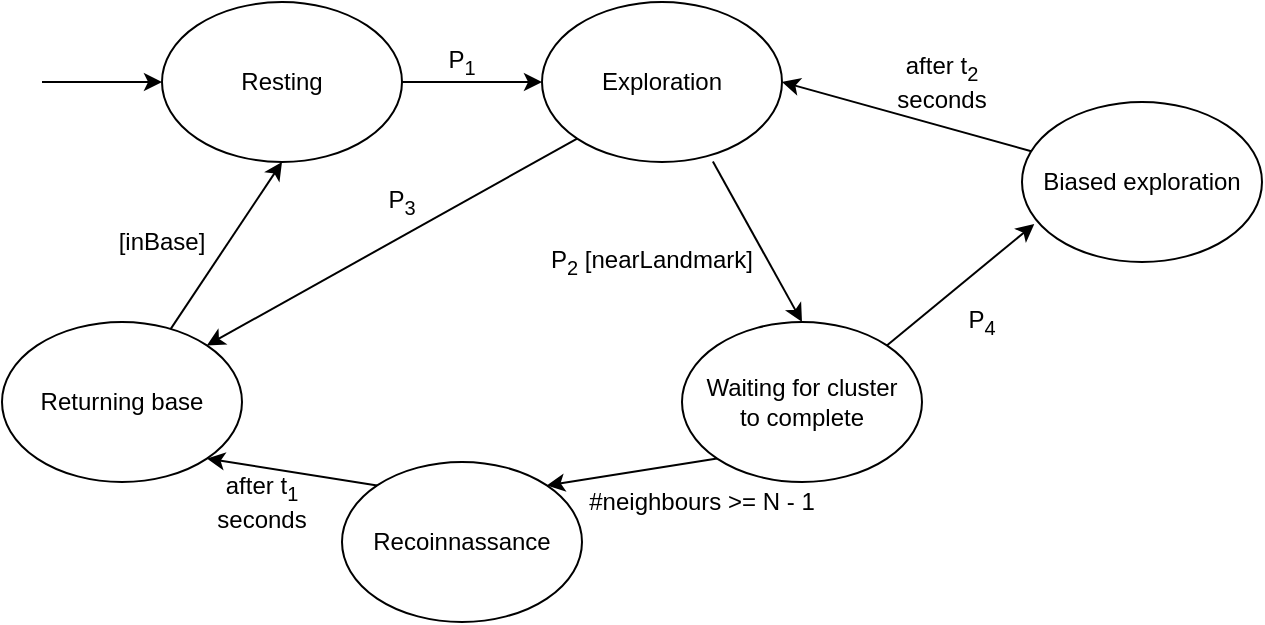 <mxfile version="13.0.1" type="device"><diagram id="foJS4S2CMnnmM9B-7V9t" name="Page-1"><mxGraphModel dx="588" dy="341" grid="1" gridSize="10" guides="1" tooltips="1" connect="1" arrows="1" fold="1" page="1" pageScale="1" pageWidth="827" pageHeight="1169" math="0" shadow="0"><root><mxCell id="0"/><mxCell id="1" parent="0"/><mxCell id="lE5enYioHrKey5s3oq1W-1" value="Resting" style="ellipse;whiteSpace=wrap;html=1;" parent="1" vertex="1"><mxGeometry x="220" y="180" width="120" height="80" as="geometry"/></mxCell><mxCell id="lE5enYioHrKey5s3oq1W-2" value="" style="endArrow=classic;html=1;entryX=0;entryY=0.5;entryDx=0;entryDy=0;" parent="1" target="lE5enYioHrKey5s3oq1W-1" edge="1"><mxGeometry width="50" height="50" relative="1" as="geometry"><mxPoint x="160" y="220" as="sourcePoint"/><mxPoint x="180" y="180" as="targetPoint"/></mxGeometry></mxCell><mxCell id="lE5enYioHrKey5s3oq1W-5" value="Exploration" style="ellipse;whiteSpace=wrap;html=1;" parent="1" vertex="1"><mxGeometry x="410" y="180" width="120" height="80" as="geometry"/></mxCell><mxCell id="lE5enYioHrKey5s3oq1W-6" value="Waiting for cluster&lt;br&gt;to complete" style="ellipse;whiteSpace=wrap;html=1;" parent="1" vertex="1"><mxGeometry x="480" y="340" width="120" height="80" as="geometry"/></mxCell><mxCell id="lE5enYioHrKey5s3oq1W-7" value="Recoinnassance" style="ellipse;whiteSpace=wrap;html=1;" parent="1" vertex="1"><mxGeometry x="310" y="410" width="120" height="80" as="geometry"/></mxCell><mxCell id="lE5enYioHrKey5s3oq1W-8" value="Returning base" style="ellipse;whiteSpace=wrap;html=1;" parent="1" vertex="1"><mxGeometry x="140" y="340" width="120" height="80" as="geometry"/></mxCell><mxCell id="lE5enYioHrKey5s3oq1W-9" value="" style="endArrow=classic;html=1;entryX=0;entryY=0.5;entryDx=0;entryDy=0;" parent="1" target="lE5enYioHrKey5s3oq1W-5" edge="1"><mxGeometry width="50" height="50" relative="1" as="geometry"><mxPoint x="340" y="220" as="sourcePoint"/><mxPoint x="230" y="230" as="targetPoint"/></mxGeometry></mxCell><mxCell id="lE5enYioHrKey5s3oq1W-10" value="" style="endArrow=classic;html=1;exitX=0.712;exitY=0.997;exitDx=0;exitDy=0;exitPerimeter=0;" parent="1" source="lE5enYioHrKey5s3oq1W-5" edge="1"><mxGeometry width="50" height="50" relative="1" as="geometry"><mxPoint x="180" y="240" as="sourcePoint"/><mxPoint x="540" y="340" as="targetPoint"/></mxGeometry></mxCell><mxCell id="lE5enYioHrKey5s3oq1W-11" value="" style="endArrow=classic;html=1;entryX=1;entryY=0;entryDx=0;entryDy=0;exitX=0;exitY=1;exitDx=0;exitDy=0;" parent="1" source="lE5enYioHrKey5s3oq1W-6" target="lE5enYioHrKey5s3oq1W-7" edge="1"><mxGeometry width="50" height="50" relative="1" as="geometry"><mxPoint x="190" y="250" as="sourcePoint"/><mxPoint x="250" y="250" as="targetPoint"/></mxGeometry></mxCell><mxCell id="lE5enYioHrKey5s3oq1W-12" value="" style="endArrow=classic;html=1;entryX=1;entryY=1;entryDx=0;entryDy=0;exitX=0;exitY=0;exitDx=0;exitDy=0;" parent="1" source="lE5enYioHrKey5s3oq1W-7" target="lE5enYioHrKey5s3oq1W-8" edge="1"><mxGeometry width="50" height="50" relative="1" as="geometry"><mxPoint x="200" y="260" as="sourcePoint"/><mxPoint x="260" y="260" as="targetPoint"/></mxGeometry></mxCell><mxCell id="lE5enYioHrKey5s3oq1W-13" value="" style="endArrow=classic;html=1;entryX=0.5;entryY=1;entryDx=0;entryDy=0;" parent="1" source="lE5enYioHrKey5s3oq1W-8" target="lE5enYioHrKey5s3oq1W-1" edge="1"><mxGeometry width="50" height="50" relative="1" as="geometry"><mxPoint x="210" y="270" as="sourcePoint"/><mxPoint x="270" y="270" as="targetPoint"/></mxGeometry></mxCell><mxCell id="lE5enYioHrKey5s3oq1W-14" value="P&lt;sub&gt;1&lt;/sub&gt;" style="text;html=1;strokeColor=none;fillColor=none;align=center;verticalAlign=middle;whiteSpace=wrap;rounded=0;" parent="1" vertex="1"><mxGeometry x="350" y="200" width="40" height="20" as="geometry"/></mxCell><mxCell id="lE5enYioHrKey5s3oq1W-15" value="P&lt;sub&gt;2&lt;/sub&gt; [nearLandmark]" style="text;html=1;strokeColor=none;fillColor=none;align=center;verticalAlign=middle;whiteSpace=wrap;rounded=0;" parent="1" vertex="1"><mxGeometry x="410" y="300" width="110" height="20" as="geometry"/></mxCell><mxCell id="lE5enYioHrKey5s3oq1W-16" value="#neighbours &amp;gt;= N - 1" style="text;html=1;strokeColor=none;fillColor=none;align=center;verticalAlign=middle;whiteSpace=wrap;rounded=0;" parent="1" vertex="1"><mxGeometry x="430" y="420" width="120" height="20" as="geometry"/></mxCell><mxCell id="lE5enYioHrKey5s3oq1W-17" value="[inBase]" style="text;html=1;strokeColor=none;fillColor=none;align=center;verticalAlign=middle;whiteSpace=wrap;rounded=0;" parent="1" vertex="1"><mxGeometry x="200" y="290" width="40" height="20" as="geometry"/></mxCell><mxCell id="lE5enYioHrKey5s3oq1W-19" value="after t&lt;sub&gt;1&lt;/sub&gt; seconds" style="text;html=1;strokeColor=none;fillColor=none;align=center;verticalAlign=middle;whiteSpace=wrap;rounded=0;" parent="1" vertex="1"><mxGeometry x="250" y="420" width="40" height="20" as="geometry"/></mxCell><mxCell id="lE5enYioHrKey5s3oq1W-26" value="" style="endArrow=classic;html=1;exitX=0;exitY=1;exitDx=0;exitDy=0;entryX=1;entryY=0;entryDx=0;entryDy=0;" parent="1" source="lE5enYioHrKey5s3oq1W-5" target="lE5enYioHrKey5s3oq1W-8" edge="1"><mxGeometry width="50" height="50" relative="1" as="geometry"><mxPoint x="360" y="350" as="sourcePoint"/><mxPoint x="410" y="300" as="targetPoint"/></mxGeometry></mxCell><mxCell id="lE5enYioHrKey5s3oq1W-28" value="P&lt;sub&gt;3&lt;/sub&gt;" style="text;html=1;strokeColor=none;fillColor=none;align=center;verticalAlign=middle;whiteSpace=wrap;rounded=0;" parent="1" vertex="1"><mxGeometry x="320" y="270" width="40" height="20" as="geometry"/></mxCell><mxCell id="wXD4blvc2g1ZOhdyfVwm-1" value="Biased exploration" style="ellipse;whiteSpace=wrap;html=1;" parent="1" vertex="1"><mxGeometry x="650" y="230" width="120" height="80" as="geometry"/></mxCell><mxCell id="wXD4blvc2g1ZOhdyfVwm-2" value="" style="endArrow=classic;html=1;entryX=0.051;entryY=0.763;entryDx=0;entryDy=0;exitX=1;exitY=0;exitDx=0;exitDy=0;entryPerimeter=0;" parent="1" source="lE5enYioHrKey5s3oq1W-6" target="wXD4blvc2g1ZOhdyfVwm-1" edge="1"><mxGeometry width="50" height="50" relative="1" as="geometry"><mxPoint x="507.574" y="418.284" as="sourcePoint"/><mxPoint x="422.426" y="431.716" as="targetPoint"/></mxGeometry></mxCell><mxCell id="wXD4blvc2g1ZOhdyfVwm-3" value="" style="endArrow=classic;html=1;entryX=1;entryY=0.5;entryDx=0;entryDy=0;" parent="1" source="wXD4blvc2g1ZOhdyfVwm-1" target="lE5enYioHrKey5s3oq1W-5" edge="1"><mxGeometry width="50" height="50" relative="1" as="geometry"><mxPoint x="592.794" y="361.963" as="sourcePoint"/><mxPoint x="706.12" y="311.04" as="targetPoint"/></mxGeometry></mxCell><mxCell id="wXD4blvc2g1ZOhdyfVwm-4" value="P&lt;sub&gt;4&lt;/sub&gt;" style="text;html=1;strokeColor=none;fillColor=none;align=center;verticalAlign=middle;whiteSpace=wrap;rounded=0;" parent="1" vertex="1"><mxGeometry x="610" y="330" width="40" height="20" as="geometry"/></mxCell><mxCell id="wXD4blvc2g1ZOhdyfVwm-5" value="after t&lt;sub&gt;2&lt;/sub&gt; seconds" style="text;html=1;strokeColor=none;fillColor=none;align=center;verticalAlign=middle;whiteSpace=wrap;rounded=0;" parent="1" vertex="1"><mxGeometry x="590" y="210" width="40" height="20" as="geometry"/></mxCell></root></mxGraphModel></diagram></mxfile>